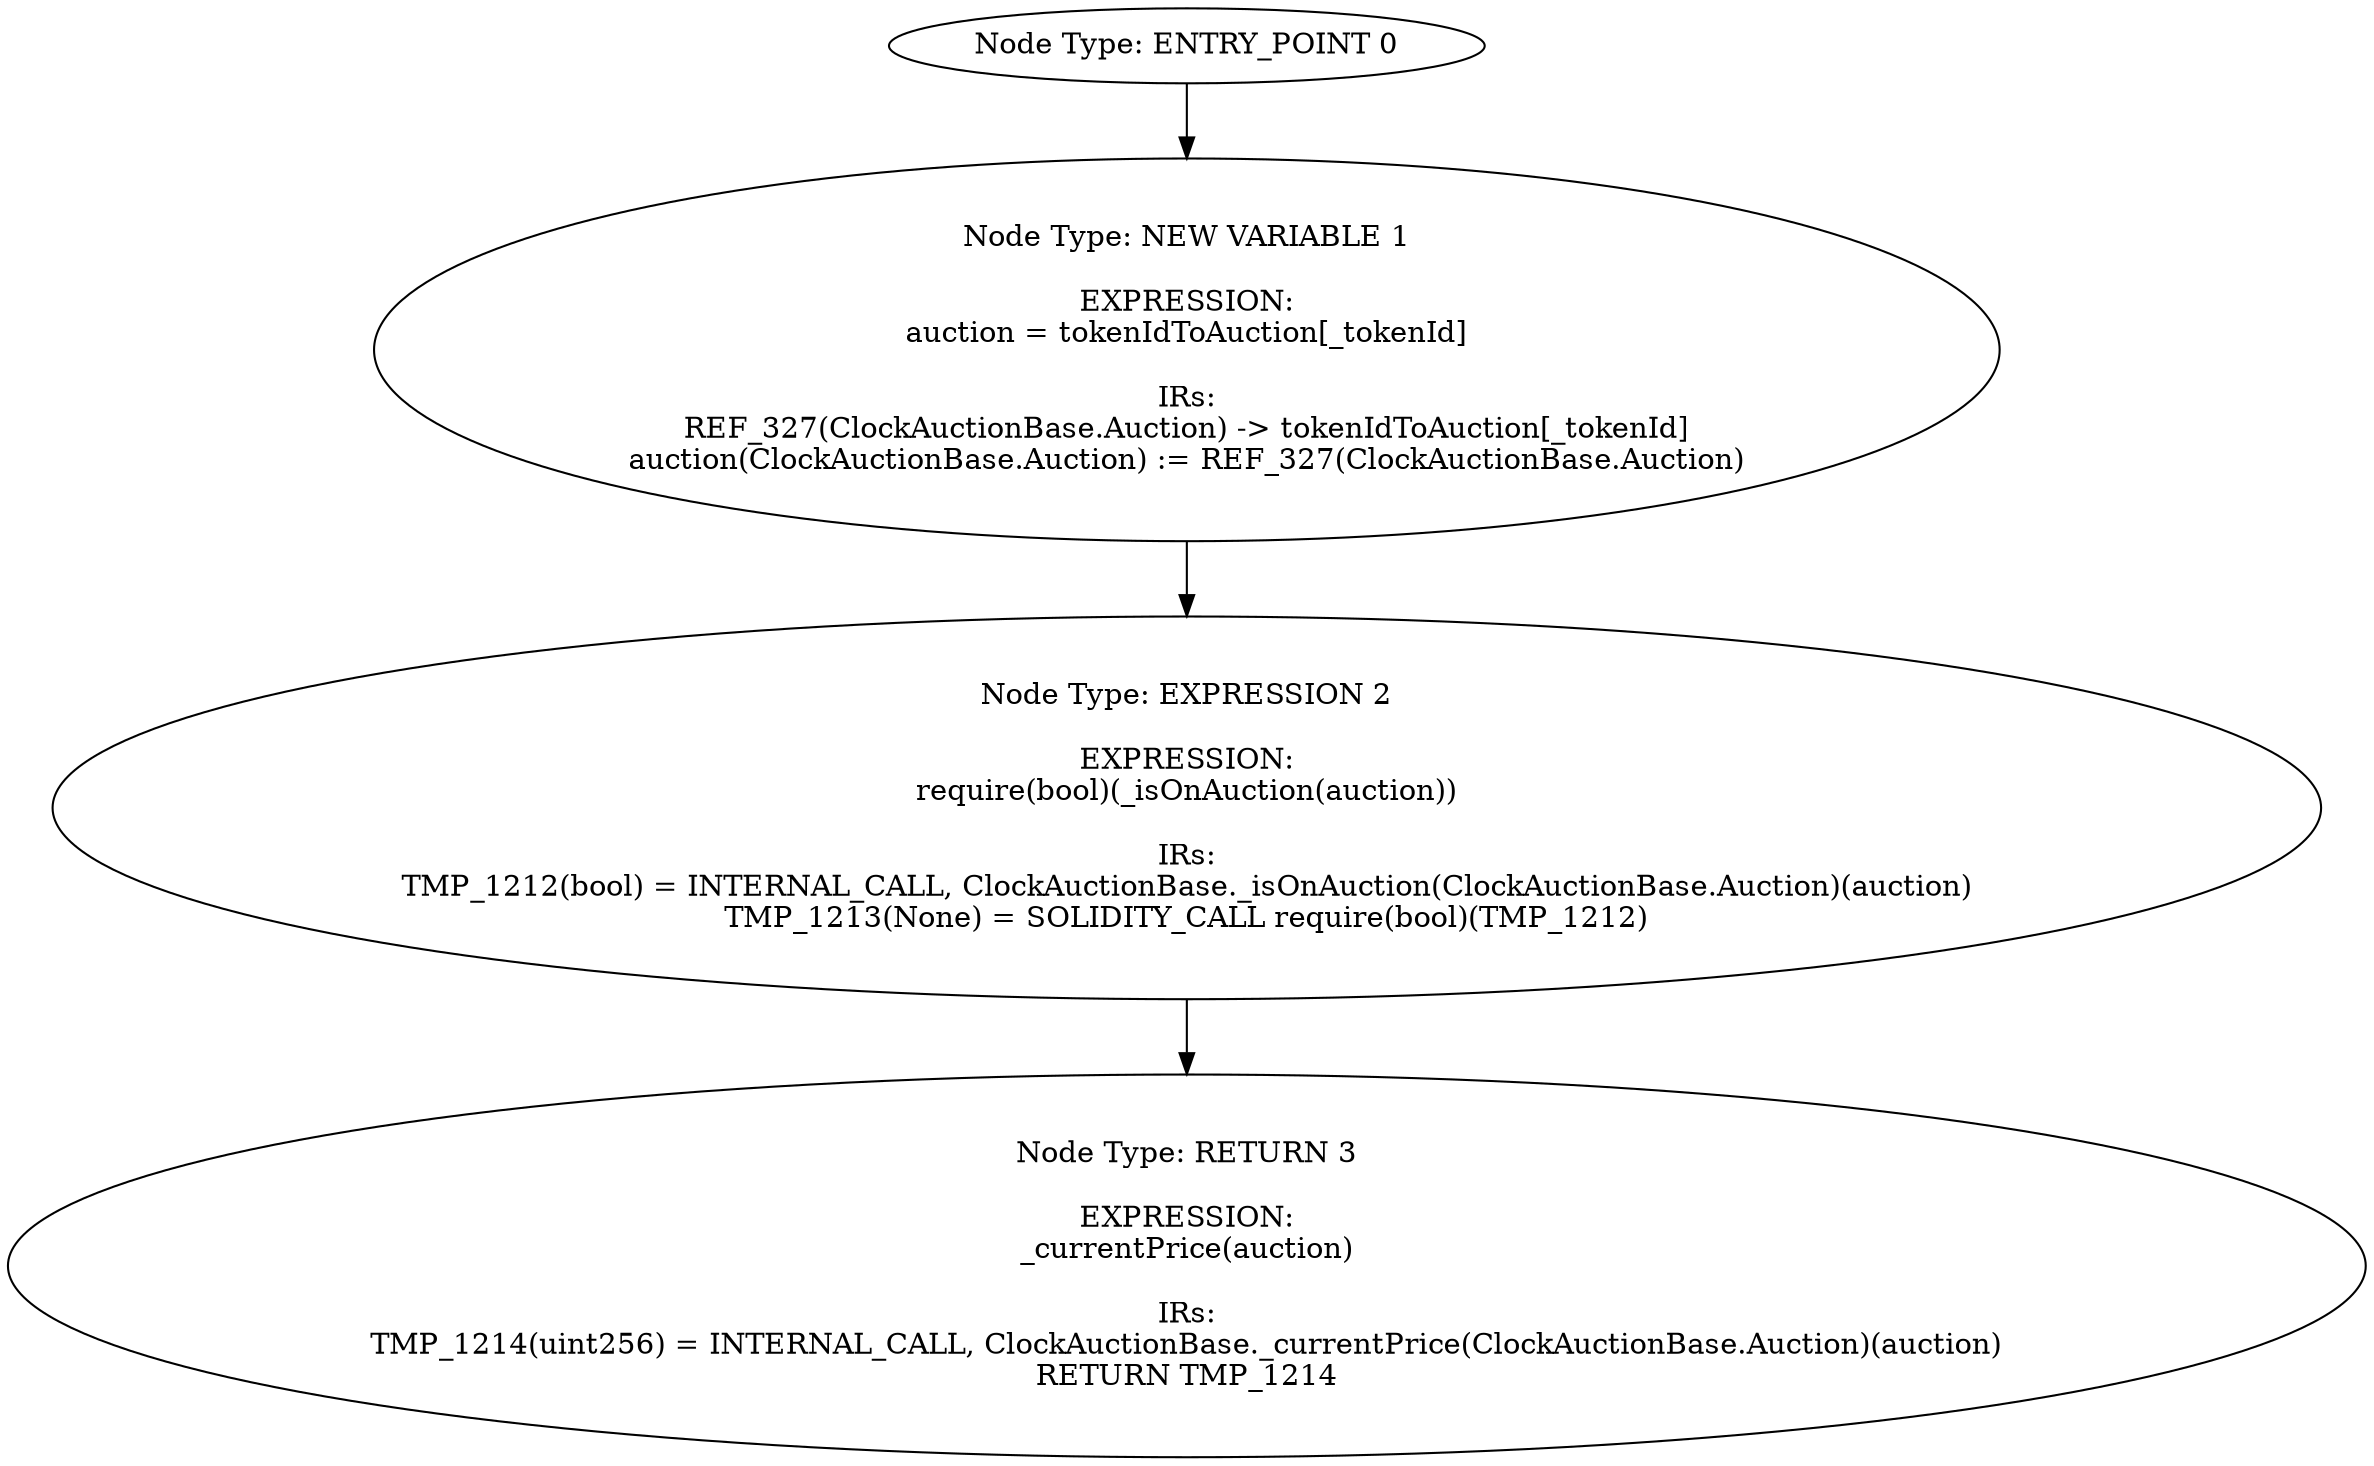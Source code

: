 digraph{
0[label="Node Type: ENTRY_POINT 0
"];
0->1;
1[label="Node Type: NEW VARIABLE 1

EXPRESSION:
auction = tokenIdToAuction[_tokenId]

IRs:
REF_327(ClockAuctionBase.Auction) -> tokenIdToAuction[_tokenId]
auction(ClockAuctionBase.Auction) := REF_327(ClockAuctionBase.Auction)"];
1->2;
2[label="Node Type: EXPRESSION 2

EXPRESSION:
require(bool)(_isOnAuction(auction))

IRs:
TMP_1212(bool) = INTERNAL_CALL, ClockAuctionBase._isOnAuction(ClockAuctionBase.Auction)(auction)
TMP_1213(None) = SOLIDITY_CALL require(bool)(TMP_1212)"];
2->3;
3[label="Node Type: RETURN 3

EXPRESSION:
_currentPrice(auction)

IRs:
TMP_1214(uint256) = INTERNAL_CALL, ClockAuctionBase._currentPrice(ClockAuctionBase.Auction)(auction)
RETURN TMP_1214"];
}
